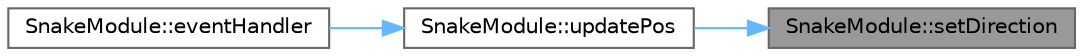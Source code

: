 digraph "SnakeModule::setDirection"
{
 // LATEX_PDF_SIZE
  bgcolor="transparent";
  edge [fontname=Helvetica,fontsize=10,labelfontname=Helvetica,labelfontsize=10];
  node [fontname=Helvetica,fontsize=10,shape=box,height=0.2,width=0.4];
  rankdir="RL";
  Node1 [label="SnakeModule::setDirection",height=0.2,width=0.4,color="gray40", fillcolor="grey60", style="filled", fontcolor="black",tooltip=" "];
  Node1 -> Node2 [dir="back",color="steelblue1",style="solid"];
  Node2 [label="SnakeModule::updatePos",height=0.2,width=0.4,color="grey40", fillcolor="white", style="filled",URL="$classSnakeModule.html#abd2adfcf12c5e15bcc074002b722d918",tooltip=" "];
  Node2 -> Node3 [dir="back",color="steelblue1",style="solid"];
  Node3 [label="SnakeModule::eventHandler",height=0.2,width=0.4,color="grey40", fillcolor="white", style="filled",URL="$classSnakeModule.html#a1c76029e663a2a564a07fd91b1da567d",tooltip=" "];
}
